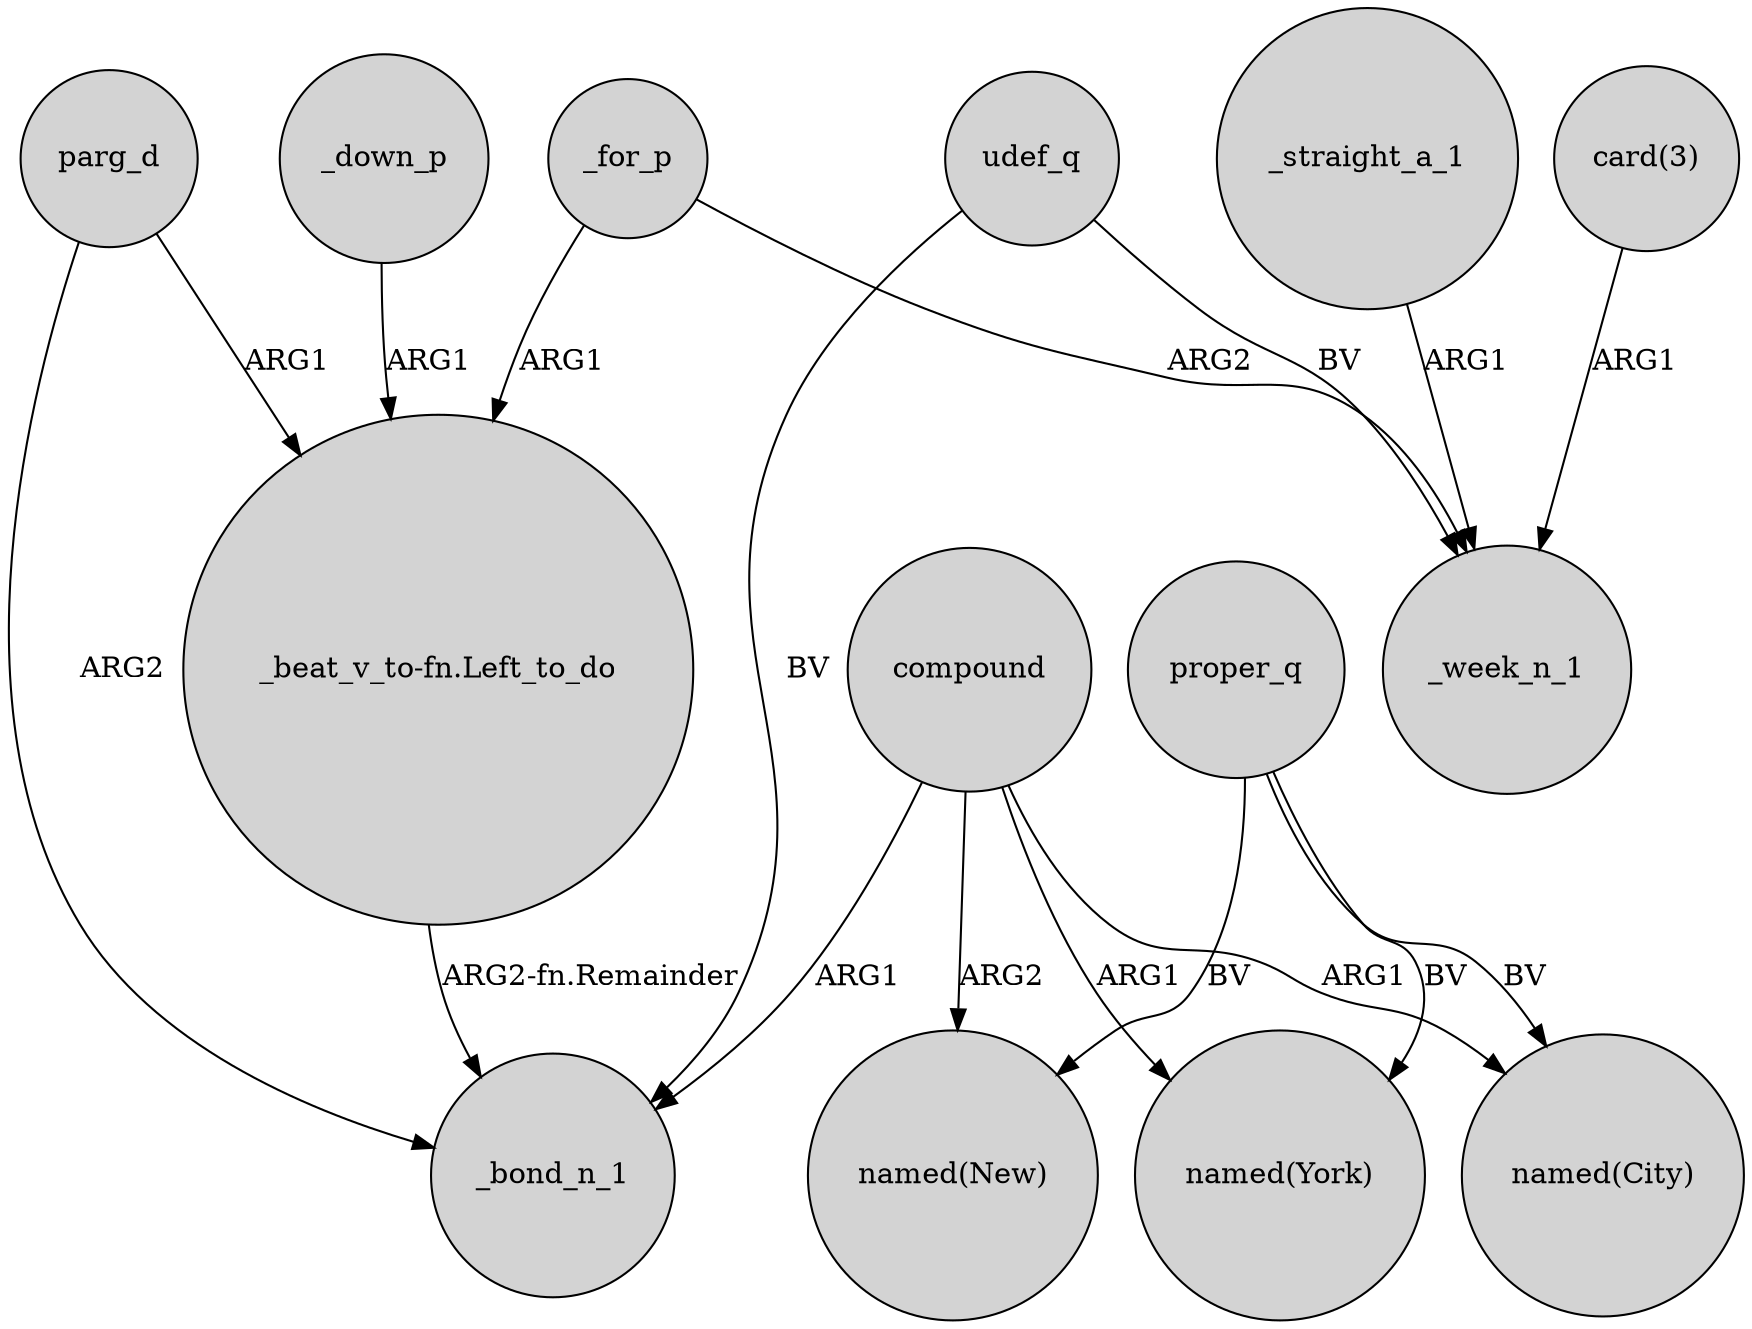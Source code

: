 digraph {
	node [shape=circle style=filled]
	parg_d -> "_beat_v_to-fn.Left_to_do" [label=ARG1]
	compound -> "named(City)" [label=ARG1]
	_for_p -> _week_n_1 [label=ARG2]
	parg_d -> _bond_n_1 [label=ARG2]
	compound -> "named(York)" [label=ARG1]
	udef_q -> _bond_n_1 [label=BV]
	_down_p -> "_beat_v_to-fn.Left_to_do" [label=ARG1]
	_straight_a_1 -> _week_n_1 [label=ARG1]
	"card(3)" -> _week_n_1 [label=ARG1]
	proper_q -> "named(York)" [label=BV]
	_for_p -> "_beat_v_to-fn.Left_to_do" [label=ARG1]
	compound -> "named(New)" [label=ARG2]
	"_beat_v_to-fn.Left_to_do" -> _bond_n_1 [label="ARG2-fn.Remainder"]
	proper_q -> "named(City)" [label=BV]
	udef_q -> _week_n_1 [label=BV]
	proper_q -> "named(New)" [label=BV]
	compound -> _bond_n_1 [label=ARG1]
}
